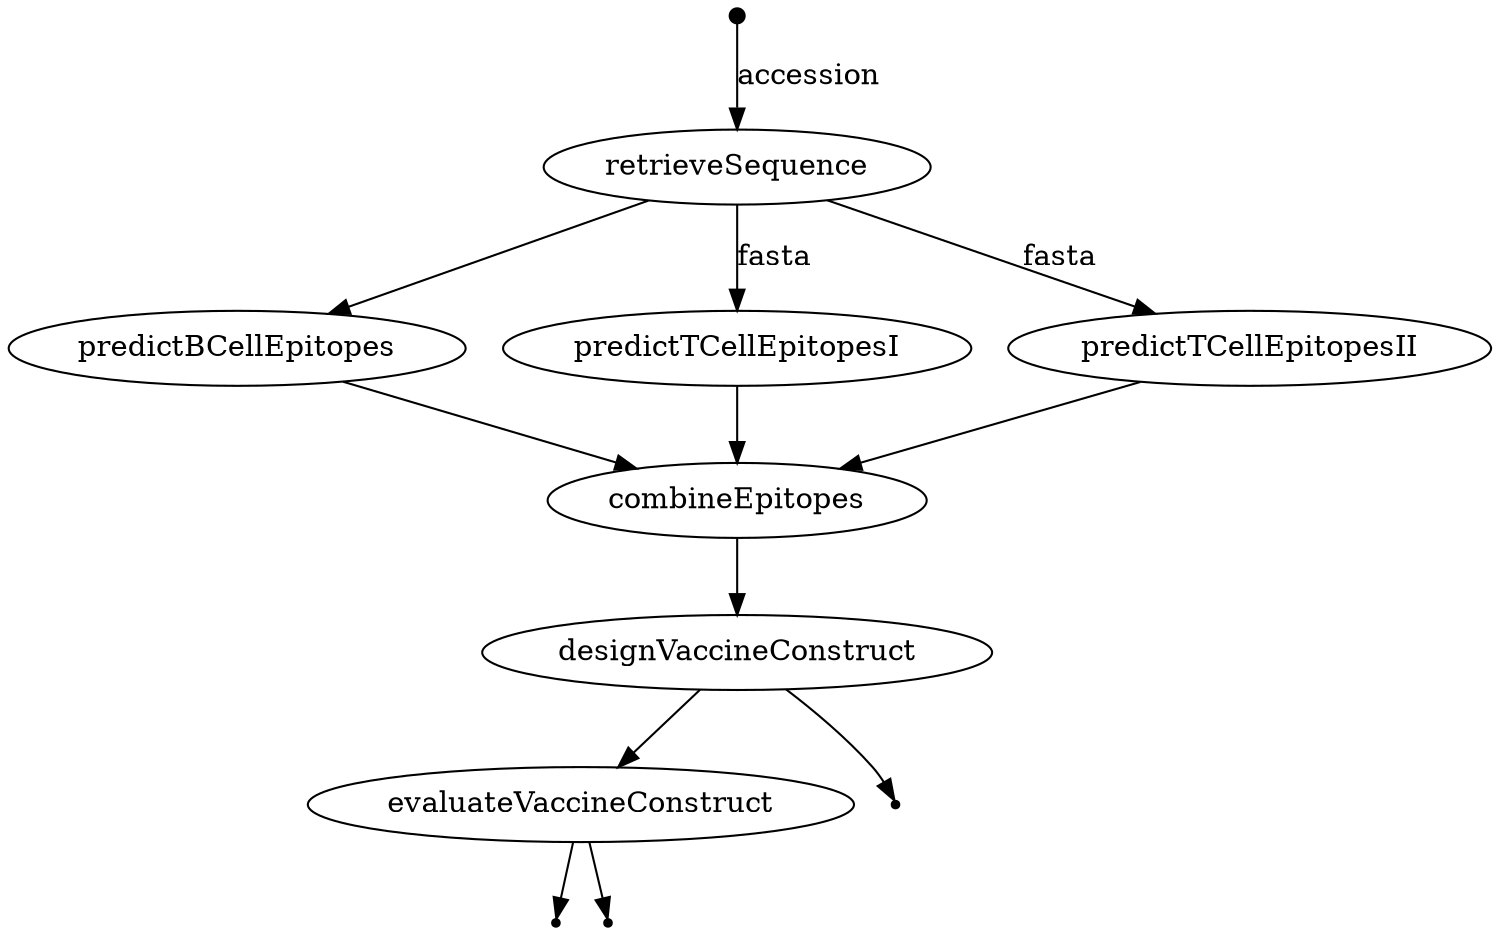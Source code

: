 digraph "pipeline_dag" {
v0 [shape=point,label="",fixedsize=true,width=0.1];
v1 [label="retrieveSequence"];
v0 -> v1 [label="accession"];

v1 [label="retrieveSequence"];
v2 [label="predictBCellEpitopes"];
v1 -> v2;

v2 [label="predictBCellEpitopes"];
v5 [label="combineEpitopes"];
v2 -> v5;

v1 [label="retrieveSequence"];
v3 [label="predictTCellEpitopesI"];
v1 -> v3 [label="fasta"];

v3 [label="predictTCellEpitopesI"];
v5 [label="combineEpitopes"];
v3 -> v5;

v1 [label="retrieveSequence"];
v4 [label="predictTCellEpitopesII"];
v1 -> v4 [label="fasta"];

v4 [label="predictTCellEpitopesII"];
v5 [label="combineEpitopes"];
v4 -> v5;

v5 [label="combineEpitopes"];
v6 [label="designVaccineConstruct"];
v5 -> v6;

v6 [label="designVaccineConstruct"];
v8 [label="evaluateVaccineConstruct"];
v6 -> v8;

v6 [label="designVaccineConstruct"];
v7 [shape=point];
v6 -> v7;

v8 [label="evaluateVaccineConstruct"];
v10 [shape=point];
v8 -> v10;

v8 [label="evaluateVaccineConstruct"];
v9 [shape=point];
v8 -> v9;

}
